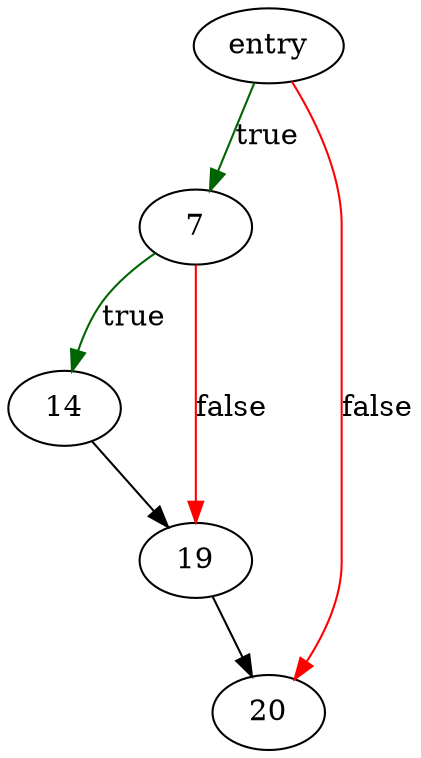 digraph "heightOfExpr" {
	// Node definitions.
	2 [label=entry];
	7;
	14;
	19;
	20;

	// Edge definitions.
	2 -> 7 [
		color=darkgreen
		label=true
	];
	2 -> 20 [
		color=red
		label=false
	];
	7 -> 14 [
		color=darkgreen
		label=true
	];
	7 -> 19 [
		color=red
		label=false
	];
	14 -> 19;
	19 -> 20;
}